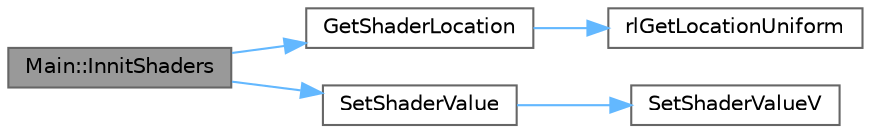 digraph "Main::InnitShaders"
{
 // LATEX_PDF_SIZE
  bgcolor="transparent";
  edge [fontname=Helvetica,fontsize=10,labelfontname=Helvetica,labelfontsize=10];
  node [fontname=Helvetica,fontsize=10,shape=box,height=0.2,width=0.4];
  rankdir="LR";
  Node1 [id="Node000001",label="Main::InnitShaders",height=0.2,width=0.4,color="gray40", fillcolor="grey60", style="filled", fontcolor="black",tooltip=" "];
  Node1 -> Node2 [id="edge1_Node000001_Node000002",color="steelblue1",style="solid",tooltip=" "];
  Node2 [id="Node000002",label="GetShaderLocation",height=0.2,width=0.4,color="grey40", fillcolor="white", style="filled",URL="$_old_2_classes_2lib_2rcore_8c.html#af830df755e6b29199810cc798e6c76d6",tooltip=" "];
  Node2 -> Node3 [id="edge2_Node000002_Node000003",color="steelblue1",style="solid",tooltip=" "];
  Node3 [id="Node000003",label="rlGetLocationUniform",height=0.2,width=0.4,color="grey40", fillcolor="white", style="filled",URL="$_classes_2lib_2rlgl_8h.html#af4742dca5aec558a4a65abbd7f5e3cae",tooltip=" "];
  Node1 -> Node4 [id="edge3_Node000001_Node000004",color="steelblue1",style="solid",tooltip=" "];
  Node4 [id="Node000004",label="SetShaderValue",height=0.2,width=0.4,color="grey40", fillcolor="white", style="filled",URL="$_old_2_classes_2lib_2rcore_8c.html#aba34274ac38be94d1fae858958471921",tooltip=" "];
  Node4 -> Node5 [id="edge4_Node000004_Node000005",color="steelblue1",style="solid",tooltip=" "];
  Node5 [id="Node000005",label="SetShaderValueV",height=0.2,width=0.4,color="grey40", fillcolor="white", style="filled",URL="$_classes_2lib_2rcore_8c.html#ab43611e3f43cf392be37c6bf6681b9b3",tooltip=" "];
}
